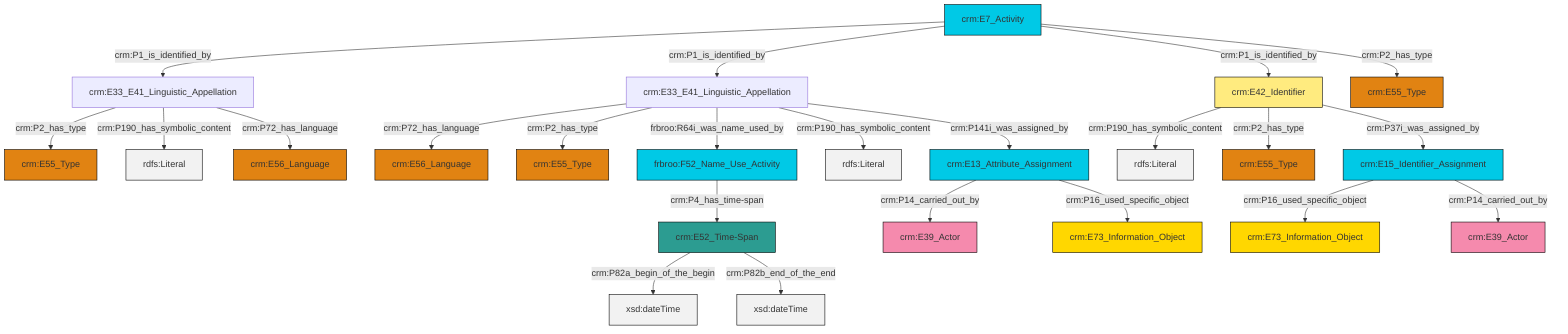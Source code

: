 graph TD
classDef Literal fill:#f2f2f2,stroke:#000000;
classDef CRM_Entity fill:#FFFFFF,stroke:#000000;
classDef Temporal_Entity fill:#00C9E6, stroke:#000000;
classDef Type fill:#E18312, stroke:#000000;
classDef Time-Span fill:#2C9C91, stroke:#000000;
classDef Appellation fill:#FFEB7F, stroke:#000000;
classDef Place fill:#008836, stroke:#000000;
classDef Persistent_Item fill:#B266B2, stroke:#000000;
classDef Conceptual_Object fill:#FFD700, stroke:#000000;
classDef Physical_Thing fill:#D2B48C, stroke:#000000;
classDef Actor fill:#f58aad, stroke:#000000;
classDef PC_Classes fill:#4ce600, stroke:#000000;
classDef Multi fill:#cccccc,stroke:#000000;

0["crm:E7_Activity"]:::Temporal_Entity -->|crm:P1_is_identified_by| 1["crm:E33_E41_Linguistic_Appellation"]:::Default
1["crm:E33_E41_Linguistic_Appellation"]:::Default -->|crm:P2_has_type| 4["crm:E55_Type"]:::Type
7["frbroo:F52_Name_Use_Activity"]:::Temporal_Entity -->|crm:P4_has_time-span| 8["crm:E52_Time-Span"]:::Time-Span
9["crm:E33_E41_Linguistic_Appellation"]:::Default -->|crm:P72_has_language| 10["crm:E56_Language"]:::Type
9["crm:E33_E41_Linguistic_Appellation"]:::Default -->|crm:P2_has_type| 20["crm:E55_Type"]:::Type
2["crm:E15_Identifier_Assignment"]:::Temporal_Entity -->|crm:P16_used_specific_object| 21["crm:E73_Information_Object"]:::Conceptual_Object
0["crm:E7_Activity"]:::Temporal_Entity -->|crm:P1_is_identified_by| 9["crm:E33_E41_Linguistic_Appellation"]:::Default
2["crm:E15_Identifier_Assignment"]:::Temporal_Entity -->|crm:P14_carried_out_by| 24["crm:E39_Actor"]:::Actor
9["crm:E33_E41_Linguistic_Appellation"]:::Default -->|frbroo:R64i_was_name_used_by| 7["frbroo:F52_Name_Use_Activity"]:::Temporal_Entity
9["crm:E33_E41_Linguistic_Appellation"]:::Default -->|crm:P190_has_symbolic_content| 26[rdfs:Literal]:::Literal
9["crm:E33_E41_Linguistic_Appellation"]:::Default -->|crm:P141i_was_assigned_by| 11["crm:E13_Attribute_Assignment"]:::Temporal_Entity
16["crm:E42_Identifier"]:::Appellation -->|crm:P190_has_symbolic_content| 28[rdfs:Literal]:::Literal
16["crm:E42_Identifier"]:::Appellation -->|crm:P2_has_type| 29["crm:E55_Type"]:::Type
1["crm:E33_E41_Linguistic_Appellation"]:::Default -->|crm:P190_has_symbolic_content| 31[rdfs:Literal]:::Literal
16["crm:E42_Identifier"]:::Appellation -->|crm:P37i_was_assigned_by| 2["crm:E15_Identifier_Assignment"]:::Temporal_Entity
11["crm:E13_Attribute_Assignment"]:::Temporal_Entity -->|crm:P14_carried_out_by| 35["crm:E39_Actor"]:::Actor
0["crm:E7_Activity"]:::Temporal_Entity -->|crm:P1_is_identified_by| 16["crm:E42_Identifier"]:::Appellation
1["crm:E33_E41_Linguistic_Appellation"]:::Default -->|crm:P72_has_language| 13["crm:E56_Language"]:::Type
8["crm:E52_Time-Span"]:::Time-Span -->|crm:P82a_begin_of_the_begin| 39[xsd:dateTime]:::Literal
11["crm:E13_Attribute_Assignment"]:::Temporal_Entity -->|crm:P16_used_specific_object| 18["crm:E73_Information_Object"]:::Conceptual_Object
8["crm:E52_Time-Span"]:::Time-Span -->|crm:P82b_end_of_the_end| 41[xsd:dateTime]:::Literal
0["crm:E7_Activity"]:::Temporal_Entity -->|crm:P2_has_type| 5["crm:E55_Type"]:::Type